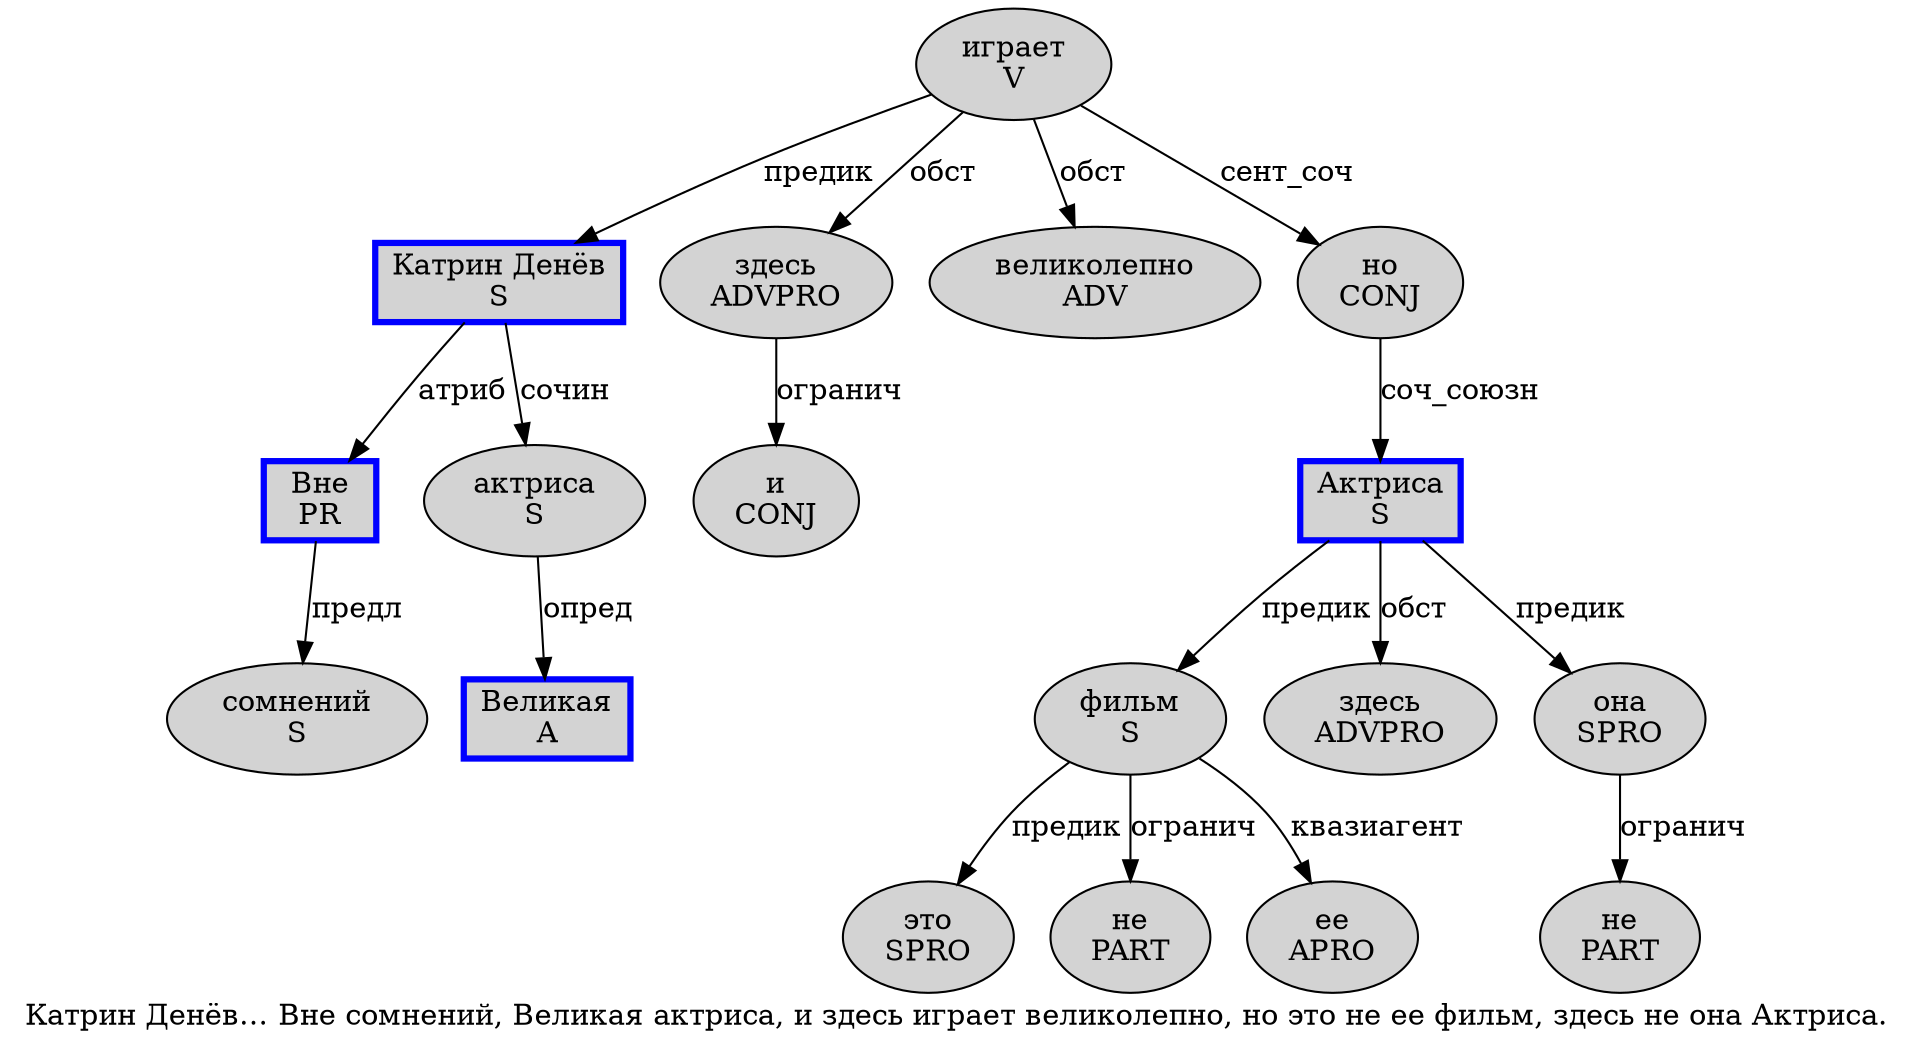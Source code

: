 digraph SENTENCE_1413 {
	graph [label="Катрин Денёв… Вне сомнений, Великая актриса, и здесь играет великолепно, но это не ее фильм, здесь не она Актриса."]
	node [style=filled]
		0 [label="Катрин Денёв
S" color=blue fillcolor=lightgray penwidth=3 shape=box]
		2 [label="Вне
PR" color=blue fillcolor=lightgray penwidth=3 shape=box]
		3 [label="сомнений
S" color="" fillcolor=lightgray penwidth=1 shape=ellipse]
		5 [label="Великая
A" color=blue fillcolor=lightgray penwidth=3 shape=box]
		6 [label="актриса
S" color="" fillcolor=lightgray penwidth=1 shape=ellipse]
		8 [label="и
CONJ" color="" fillcolor=lightgray penwidth=1 shape=ellipse]
		9 [label="здесь
ADVPRO" color="" fillcolor=lightgray penwidth=1 shape=ellipse]
		10 [label="играет
V" color="" fillcolor=lightgray penwidth=1 shape=ellipse]
		11 [label="великолепно
ADV" color="" fillcolor=lightgray penwidth=1 shape=ellipse]
		13 [label="но
CONJ" color="" fillcolor=lightgray penwidth=1 shape=ellipse]
		14 [label="это
SPRO" color="" fillcolor=lightgray penwidth=1 shape=ellipse]
		15 [label="не
PART" color="" fillcolor=lightgray penwidth=1 shape=ellipse]
		16 [label="ее
APRO" color="" fillcolor=lightgray penwidth=1 shape=ellipse]
		17 [label="фильм
S" color="" fillcolor=lightgray penwidth=1 shape=ellipse]
		19 [label="здесь
ADVPRO" color="" fillcolor=lightgray penwidth=1 shape=ellipse]
		20 [label="не
PART" color="" fillcolor=lightgray penwidth=1 shape=ellipse]
		21 [label="она
SPRO" color="" fillcolor=lightgray penwidth=1 shape=ellipse]
		22 [label="Актриса
S" color=blue fillcolor=lightgray penwidth=3 shape=box]
			10 -> 0 [label="предик"]
			10 -> 9 [label="обст"]
			10 -> 11 [label="обст"]
			10 -> 13 [label="сент_соч"]
			9 -> 8 [label="огранич"]
			13 -> 22 [label="соч_союзн"]
			21 -> 20 [label="огранич"]
			22 -> 17 [label="предик"]
			22 -> 19 [label="обст"]
			22 -> 21 [label="предик"]
			6 -> 5 [label="опред"]
			2 -> 3 [label="предл"]
			0 -> 2 [label="атриб"]
			0 -> 6 [label="сочин"]
			17 -> 14 [label="предик"]
			17 -> 15 [label="огранич"]
			17 -> 16 [label="квазиагент"]
}
